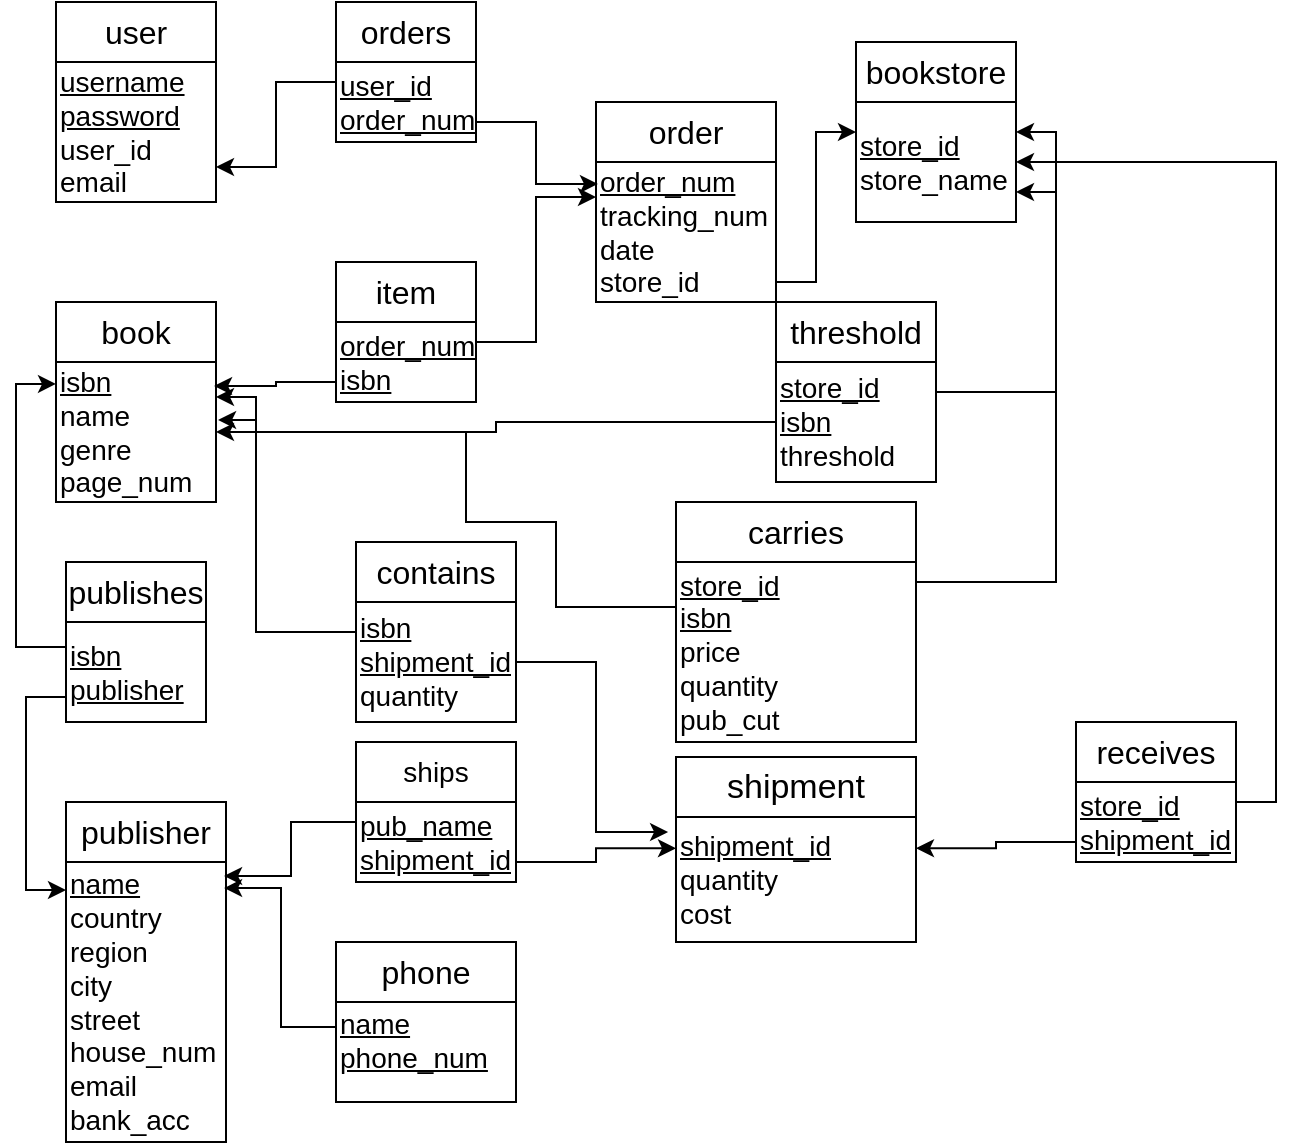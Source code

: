 <mxfile version="12.9.11" type="device"><diagram id="C5RBs43oDa-KdzZeNtuy" name="Page-1"><mxGraphModel dx="1422" dy="779" grid="1" gridSize="10" guides="1" tooltips="1" connect="1" arrows="1" fold="1" page="1" pageScale="1" pageWidth="827" pageHeight="1169" math="0" shadow="0"><root><mxCell id="WIyWlLk6GJQsqaUBKTNV-0"/><mxCell id="WIyWlLk6GJQsqaUBKTNV-1" parent="WIyWlLk6GJQsqaUBKTNV-0"/><mxCell id="bq1zWlfx93jnEug9hII6-5" value="&lt;font style=&quot;font-size: 16px&quot;&gt;book&lt;/font&gt;" style="rounded=0;whiteSpace=wrap;html=1;" parent="WIyWlLk6GJQsqaUBKTNV-1" vertex="1"><mxGeometry x="190" y="180" width="80" height="30" as="geometry"/></mxCell><mxCell id="bq1zWlfx93jnEug9hII6-6" value="&lt;font style=&quot;font-size: 14px&quot;&gt;&lt;u&gt;isbn&lt;/u&gt;&lt;/font&gt;&lt;div style=&quot;font-size: 14px&quot;&gt;&lt;font style=&quot;font-size: 14px&quot;&gt;name&lt;/font&gt;&lt;/div&gt;&lt;div style=&quot;font-size: 14px&quot;&gt;&lt;font style=&quot;font-size: 14px&quot;&gt;genre&lt;/font&gt;&lt;/div&gt;&lt;div style=&quot;font-size: 14px&quot;&gt;&lt;font style=&quot;font-size: 14px&quot;&gt;page_num&lt;br&gt;&lt;/font&gt;&lt;/div&gt;" style="rounded=0;whiteSpace=wrap;html=1;align=left;" parent="WIyWlLk6GJQsqaUBKTNV-1" vertex="1"><mxGeometry x="190" y="210" width="80" height="70" as="geometry"/></mxCell><mxCell id="bq1zWlfx93jnEug9hII6-7" value="&lt;font style=&quot;font-size: 16px&quot;&gt;user&lt;br&gt;&lt;/font&gt;" style="rounded=0;whiteSpace=wrap;html=1;" parent="WIyWlLk6GJQsqaUBKTNV-1" vertex="1"><mxGeometry x="190" y="30" width="80" height="30" as="geometry"/></mxCell><mxCell id="bq1zWlfx93jnEug9hII6-8" value="&lt;div style=&quot;font-size: 14px&quot; align=&quot;left&quot;&gt;&lt;font style=&quot;font-size: 14px&quot;&gt;&lt;u&gt;username&lt;/u&gt;&lt;/font&gt;&lt;/div&gt;&lt;div style=&quot;font-size: 14px&quot; align=&quot;left&quot;&gt;&lt;font style=&quot;font-size: 14px&quot;&gt;&lt;u&gt;password&lt;/u&gt;&lt;/font&gt;&lt;/div&gt;&lt;div style=&quot;font-size: 14px&quot; align=&quot;left&quot;&gt;&lt;font style=&quot;font-size: 14px&quot;&gt;user_id&lt;br&gt;&lt;/font&gt;&lt;/div&gt;&lt;div style=&quot;font-size: 14px&quot; align=&quot;left&quot;&gt;&lt;font style=&quot;font-size: 14px&quot;&gt;email&lt;br&gt;&lt;/font&gt;&lt;/div&gt;" style="rounded=0;whiteSpace=wrap;html=1;align=left;" parent="WIyWlLk6GJQsqaUBKTNV-1" vertex="1"><mxGeometry x="190" y="60" width="80" height="70" as="geometry"/></mxCell><mxCell id="bq1zWlfx93jnEug9hII6-9" value="&lt;font style=&quot;font-size: 16px&quot;&gt;order&lt;/font&gt;" style="rounded=0;whiteSpace=wrap;html=1;" parent="WIyWlLk6GJQsqaUBKTNV-1" vertex="1"><mxGeometry x="460" y="80" width="90" height="30" as="geometry"/></mxCell><mxCell id="bq1zWlfx93jnEug9hII6-44" style="edgeStyle=orthogonalEdgeStyle;rounded=0;orthogonalLoop=1;jettySize=auto;html=1;exitX=1;exitY=0.75;exitDx=0;exitDy=0;entryX=0;entryY=0.25;entryDx=0;entryDy=0;startArrow=none;startFill=0;" parent="WIyWlLk6GJQsqaUBKTNV-1" source="bq1zWlfx93jnEug9hII6-10" target="bq1zWlfx93jnEug9hII6-33" edge="1"><mxGeometry relative="1" as="geometry"><Array as="points"><mxPoint x="550" y="170"/><mxPoint x="570" y="170"/><mxPoint x="570" y="95"/></Array></mxGeometry></mxCell><mxCell id="bq1zWlfx93jnEug9hII6-10" value="&lt;div style=&quot;font-size: 14px&quot;&gt;&lt;font style=&quot;font-size: 14px&quot;&gt;&lt;u&gt;order_num&lt;/u&gt;&lt;/font&gt;&lt;/div&gt;&lt;div style=&quot;font-size: 14px&quot;&gt;&lt;font style=&quot;font-size: 14px&quot;&gt;tracking_num&lt;br&gt;&lt;/font&gt;&lt;/div&gt;&lt;div style=&quot;font-size: 14px&quot;&gt;&lt;font style=&quot;font-size: 14px&quot;&gt;date&lt;/font&gt;&lt;/div&gt;&lt;div style=&quot;font-size: 14px&quot;&gt;&lt;font style=&quot;font-size: 14px&quot;&gt;store_id&lt;br&gt;&lt;/font&gt;&lt;/div&gt;" style="rounded=0;whiteSpace=wrap;html=1;align=left;" parent="WIyWlLk6GJQsqaUBKTNV-1" vertex="1"><mxGeometry x="460" y="110" width="90" height="70" as="geometry"/></mxCell><mxCell id="bq1zWlfx93jnEug9hII6-11" value="&lt;div&gt;&lt;font style=&quot;font-size: 16px&quot;&gt;item&lt;/font&gt;&lt;/div&gt;" style="rounded=0;whiteSpace=wrap;html=1;" parent="WIyWlLk6GJQsqaUBKTNV-1" vertex="1"><mxGeometry x="330" y="160" width="70" height="30" as="geometry"/></mxCell><mxCell id="bq1zWlfx93jnEug9hII6-25" style="edgeStyle=orthogonalEdgeStyle;rounded=0;orthogonalLoop=1;jettySize=auto;html=1;exitX=1;exitY=0.25;exitDx=0;exitDy=0;entryX=0;entryY=0.25;entryDx=0;entryDy=0;" parent="WIyWlLk6GJQsqaUBKTNV-1" source="bq1zWlfx93jnEug9hII6-12" target="bq1zWlfx93jnEug9hII6-10" edge="1"><mxGeometry relative="1" as="geometry"/></mxCell><mxCell id="bq1zWlfx93jnEug9hII6-34" style="edgeStyle=orthogonalEdgeStyle;rounded=0;orthogonalLoop=1;jettySize=auto;html=1;exitX=0;exitY=0.75;exitDx=0;exitDy=0;entryX=0.988;entryY=0.171;entryDx=0;entryDy=0;entryPerimeter=0;startArrow=none;startFill=0;" parent="WIyWlLk6GJQsqaUBKTNV-1" source="bq1zWlfx93jnEug9hII6-12" target="bq1zWlfx93jnEug9hII6-6" edge="1"><mxGeometry relative="1" as="geometry"/></mxCell><mxCell id="bq1zWlfx93jnEug9hII6-12" value="&lt;div style=&quot;font-size: 14px&quot;&gt;&lt;font style=&quot;font-size: 14px&quot;&gt;&lt;u&gt;order_num&lt;/u&gt;&lt;/font&gt;&lt;/div&gt;&lt;div style=&quot;font-size: 14px&quot;&gt;&lt;font style=&quot;font-size: 14px&quot;&gt;&lt;u&gt;isbn&lt;br&gt;&lt;/u&gt;&lt;/font&gt;&lt;/div&gt;" style="rounded=0;whiteSpace=wrap;html=1;align=left;" parent="WIyWlLk6GJQsqaUBKTNV-1" vertex="1"><mxGeometry x="330" y="190" width="70" height="40" as="geometry"/></mxCell><mxCell id="bq1zWlfx93jnEug9hII6-13" value="&lt;font style=&quot;font-size: 16px&quot;&gt;orders&lt;br&gt;&lt;/font&gt;" style="rounded=0;whiteSpace=wrap;html=1;" parent="WIyWlLk6GJQsqaUBKTNV-1" vertex="1"><mxGeometry x="330" y="30" width="70" height="30" as="geometry"/></mxCell><mxCell id="bq1zWlfx93jnEug9hII6-27" style="edgeStyle=orthogonalEdgeStyle;rounded=0;orthogonalLoop=1;jettySize=auto;html=1;exitX=0;exitY=0.25;exitDx=0;exitDy=0;entryX=1;entryY=0.75;entryDx=0;entryDy=0;" parent="WIyWlLk6GJQsqaUBKTNV-1" source="bq1zWlfx93jnEug9hII6-14" target="bq1zWlfx93jnEug9hII6-8" edge="1"><mxGeometry relative="1" as="geometry"/></mxCell><mxCell id="bq1zWlfx93jnEug9hII6-42" style="edgeStyle=orthogonalEdgeStyle;rounded=0;orthogonalLoop=1;jettySize=auto;html=1;exitX=1;exitY=0.75;exitDx=0;exitDy=0;entryX=0.011;entryY=0.157;entryDx=0;entryDy=0;entryPerimeter=0;startArrow=none;startFill=0;" parent="WIyWlLk6GJQsqaUBKTNV-1" source="bq1zWlfx93jnEug9hII6-14" target="bq1zWlfx93jnEug9hII6-10" edge="1"><mxGeometry relative="1" as="geometry"/></mxCell><mxCell id="bq1zWlfx93jnEug9hII6-14" value="&lt;div style=&quot;font-size: 14px&quot; align=&quot;left&quot;&gt;&lt;font style=&quot;font-size: 14px&quot;&gt;&lt;u&gt;user_id&lt;/u&gt;&lt;/font&gt;&lt;/div&gt;&lt;div style=&quot;font-size: 14px&quot; align=&quot;left&quot;&gt;&lt;font style=&quot;font-size: 14px&quot;&gt;&lt;u&gt;order_num&lt;/u&gt;&lt;br&gt;&lt;/font&gt;&lt;/div&gt;" style="rounded=0;whiteSpace=wrap;html=1;align=left;" parent="WIyWlLk6GJQsqaUBKTNV-1" vertex="1"><mxGeometry x="330" y="60" width="70" height="40" as="geometry"/></mxCell><mxCell id="bq1zWlfx93jnEug9hII6-17" value="&lt;font style=&quot;font-size: 16px&quot;&gt;publishes&lt;/font&gt;" style="rounded=0;whiteSpace=wrap;html=1;" parent="WIyWlLk6GJQsqaUBKTNV-1" vertex="1"><mxGeometry x="195" y="310" width="70" height="30" as="geometry"/></mxCell><mxCell id="bq1zWlfx93jnEug9hII6-39" style="edgeStyle=orthogonalEdgeStyle;rounded=0;orthogonalLoop=1;jettySize=auto;html=1;exitX=0;exitY=0.25;exitDx=0;exitDy=0;entryX=0;entryY=0.157;entryDx=0;entryDy=0;entryPerimeter=0;startArrow=none;startFill=0;" parent="WIyWlLk6GJQsqaUBKTNV-1" source="bq1zWlfx93jnEug9hII6-18" target="bq1zWlfx93jnEug9hII6-6" edge="1"><mxGeometry relative="1" as="geometry"/></mxCell><mxCell id="bq1zWlfx93jnEug9hII6-40" style="edgeStyle=orthogonalEdgeStyle;rounded=0;orthogonalLoop=1;jettySize=auto;html=1;exitX=0;exitY=0.75;exitDx=0;exitDy=0;entryX=0;entryY=0.1;entryDx=0;entryDy=0;entryPerimeter=0;startArrow=none;startFill=0;" parent="WIyWlLk6GJQsqaUBKTNV-1" source="bq1zWlfx93jnEug9hII6-18" target="bq1zWlfx93jnEug9hII6-21" edge="1"><mxGeometry relative="1" as="geometry"/></mxCell><mxCell id="bq1zWlfx93jnEug9hII6-18" value="&lt;div style=&quot;font-size: 14px&quot;&gt;&lt;font style=&quot;font-size: 14px&quot;&gt;&lt;u&gt;isbn&lt;/u&gt;&lt;/font&gt;&lt;/div&gt;&lt;div style=&quot;font-size: 14px&quot;&gt;&lt;font style=&quot;font-size: 14px&quot;&gt;&lt;u&gt;publisher&lt;br&gt;&lt;/u&gt;&lt;/font&gt;&lt;/div&gt;" style="rounded=0;whiteSpace=wrap;html=1;align=left;" parent="WIyWlLk6GJQsqaUBKTNV-1" vertex="1"><mxGeometry x="195" y="340" width="70" height="50" as="geometry"/></mxCell><mxCell id="bq1zWlfx93jnEug9hII6-20" value="&lt;font style=&quot;font-size: 16px&quot;&gt;publisher&lt;/font&gt;" style="rounded=0;whiteSpace=wrap;html=1;" parent="WIyWlLk6GJQsqaUBKTNV-1" vertex="1"><mxGeometry x="195" y="430" width="80" height="30" as="geometry"/></mxCell><mxCell id="bq1zWlfx93jnEug9hII6-21" value="&lt;div style=&quot;font-size: 14px&quot; align=&quot;left&quot;&gt;&lt;font style=&quot;font-size: 14px&quot;&gt;&lt;u&gt;name&lt;br&gt;&lt;/u&gt;&lt;/font&gt;&lt;/div&gt;&lt;div style=&quot;font-size: 14px&quot; align=&quot;left&quot;&gt;&lt;font style=&quot;font-size: 14px&quot;&gt;country&lt;/font&gt;&lt;/div&gt;&lt;div style=&quot;font-size: 14px&quot; align=&quot;left&quot;&gt;&lt;font style=&quot;font-size: 14px&quot;&gt;region&lt;br&gt;&lt;/font&gt;&lt;/div&gt;&lt;div style=&quot;font-size: 14px&quot; align=&quot;left&quot;&gt;&lt;font style=&quot;font-size: 14px&quot;&gt;city&lt;/font&gt;&lt;/div&gt;&lt;div style=&quot;font-size: 14px&quot; align=&quot;left&quot;&gt;&lt;font style=&quot;font-size: 14px&quot;&gt;street&lt;/font&gt;&lt;/div&gt;&lt;div style=&quot;font-size: 14px&quot; align=&quot;left&quot;&gt;&lt;font style=&quot;font-size: 14px&quot;&gt;house_num&lt;br&gt;&lt;/font&gt;&lt;/div&gt;&lt;div style=&quot;font-size: 14px&quot; align=&quot;left&quot;&gt;email&lt;/div&gt;&lt;div style=&quot;font-size: 14px&quot; align=&quot;left&quot;&gt;bank_acc&lt;br&gt;&lt;font style=&quot;font-size: 14px&quot;&gt;&lt;u&gt;&lt;/u&gt;&lt;/font&gt;&lt;/div&gt;" style="rounded=0;whiteSpace=wrap;html=1;align=left;" parent="WIyWlLk6GJQsqaUBKTNV-1" vertex="1"><mxGeometry x="195" y="460" width="80" height="140" as="geometry"/></mxCell><mxCell id="bq1zWlfx93jnEug9hII6-29" value="&lt;font style=&quot;font-size: 16px&quot;&gt;phone&lt;br&gt;&lt;/font&gt;" style="rounded=0;whiteSpace=wrap;html=1;" parent="WIyWlLk6GJQsqaUBKTNV-1" vertex="1"><mxGeometry x="330" y="500" width="90" height="30" as="geometry"/></mxCell><mxCell id="bq1zWlfx93jnEug9hII6-41" style="edgeStyle=orthogonalEdgeStyle;rounded=0;orthogonalLoop=1;jettySize=auto;html=1;exitX=0;exitY=0.25;exitDx=0;exitDy=0;entryX=0.988;entryY=0.093;entryDx=0;entryDy=0;entryPerimeter=0;startArrow=none;startFill=0;" parent="WIyWlLk6GJQsqaUBKTNV-1" source="bq1zWlfx93jnEug9hII6-30" target="bq1zWlfx93jnEug9hII6-21" edge="1"><mxGeometry relative="1" as="geometry"/></mxCell><mxCell id="bq1zWlfx93jnEug9hII6-30" value="&lt;div style=&quot;font-size: 14px&quot; align=&quot;left&quot;&gt;&lt;font style=&quot;font-size: 14px&quot;&gt;&lt;br&gt;&lt;/font&gt;&lt;/div&gt;&lt;div style=&quot;font-size: 14px&quot; align=&quot;left&quot;&gt;&lt;font style=&quot;font-size: 14px&quot;&gt;&lt;u&gt;name&lt;/u&gt;&lt;/font&gt;&lt;/div&gt;&lt;div style=&quot;font-size: 14px&quot; align=&quot;left&quot;&gt;&lt;font style=&quot;font-size: 14px&quot;&gt;&lt;u&gt;phone_num&lt;/u&gt;&lt;br&gt;&lt;/font&gt;&lt;/div&gt;&lt;div&gt;&lt;br&gt;&lt;/div&gt;&lt;div&gt;&lt;br&gt;&lt;/div&gt;" style="rounded=0;whiteSpace=wrap;html=1;align=left;" parent="WIyWlLk6GJQsqaUBKTNV-1" vertex="1"><mxGeometry x="330" y="530" width="90" height="50" as="geometry"/></mxCell><mxCell id="bq1zWlfx93jnEug9hII6-32" value="&lt;font style=&quot;font-size: 16px&quot;&gt;bookstore&lt;/font&gt;" style="rounded=0;whiteSpace=wrap;html=1;" parent="WIyWlLk6GJQsqaUBKTNV-1" vertex="1"><mxGeometry x="590" y="50" width="80" height="30" as="geometry"/></mxCell><mxCell id="bq1zWlfx93jnEug9hII6-33" value="&lt;div style=&quot;font-size: 14px&quot; align=&quot;left&quot;&gt;&lt;u&gt;store_id&lt;br&gt;&lt;/u&gt;&lt;/div&gt;&lt;div style=&quot;font-size: 14px&quot; align=&quot;left&quot;&gt;store_name&lt;br&gt;&lt;u&gt;&lt;/u&gt;&lt;/div&gt;" style="rounded=0;whiteSpace=wrap;html=1;align=left;" parent="WIyWlLk6GJQsqaUBKTNV-1" vertex="1"><mxGeometry x="590" y="80" width="80" height="60" as="geometry"/></mxCell><mxCell id="bq1zWlfx93jnEug9hII6-35" value="&lt;font style=&quot;font-size: 16px&quot;&gt;carries&lt;br&gt;&lt;/font&gt;" style="rounded=0;whiteSpace=wrap;html=1;" parent="WIyWlLk6GJQsqaUBKTNV-1" vertex="1"><mxGeometry x="500" y="280" width="120" height="30" as="geometry"/></mxCell><mxCell id="bq1zWlfx93jnEug9hII6-37" style="edgeStyle=orthogonalEdgeStyle;rounded=0;orthogonalLoop=1;jettySize=auto;html=1;exitX=1;exitY=0;exitDx=0;exitDy=0;entryX=1;entryY=0.25;entryDx=0;entryDy=0;startArrow=none;startFill=0;" parent="WIyWlLk6GJQsqaUBKTNV-1" source="bq1zWlfx93jnEug9hII6-36" target="bq1zWlfx93jnEug9hII6-33" edge="1"><mxGeometry relative="1" as="geometry"><Array as="points"><mxPoint x="620" y="320"/><mxPoint x="690" y="320"/><mxPoint x="690" y="95"/></Array></mxGeometry></mxCell><mxCell id="bq1zWlfx93jnEug9hII6-38" style="edgeStyle=orthogonalEdgeStyle;rounded=0;orthogonalLoop=1;jettySize=auto;html=1;exitX=0;exitY=0.25;exitDx=0;exitDy=0;entryX=1;entryY=0.25;entryDx=0;entryDy=0;startArrow=none;startFill=0;" parent="WIyWlLk6GJQsqaUBKTNV-1" source="bq1zWlfx93jnEug9hII6-36" target="bq1zWlfx93jnEug9hII6-6" edge="1"><mxGeometry relative="1" as="geometry"><Array as="points"><mxPoint x="440" y="333"/><mxPoint x="440" y="290"/><mxPoint x="395" y="290"/><mxPoint x="395" y="245"/><mxPoint x="290" y="245"/><mxPoint x="290" y="228"/></Array></mxGeometry></mxCell><mxCell id="bq1zWlfx93jnEug9hII6-36" value="&lt;div style=&quot;font-size: 14px&quot; align=&quot;left&quot;&gt;&lt;font style=&quot;font-size: 14px&quot;&gt;&lt;u&gt;store_id&lt;/u&gt;&lt;/font&gt;&lt;/div&gt;&lt;div style=&quot;font-size: 14px&quot; align=&quot;left&quot;&gt;&lt;font style=&quot;font-size: 14px&quot;&gt;&lt;u&gt;isbn&lt;br&gt;&lt;/u&gt;&lt;/font&gt;&lt;/div&gt;&lt;div style=&quot;font-size: 14px&quot; align=&quot;left&quot;&gt;&lt;font style=&quot;font-size: 14px&quot;&gt;price&lt;/font&gt;&lt;/div&gt;&lt;div style=&quot;font-size: 14px&quot; align=&quot;left&quot;&gt;&lt;font style=&quot;font-size: 14px&quot;&gt;quantity&lt;/font&gt;&lt;/div&gt;&lt;div style=&quot;font-size: 14px&quot; align=&quot;left&quot;&gt;&lt;font style=&quot;font-size: 14px&quot;&gt;pub_cut&lt;br&gt;&lt;/font&gt;&lt;/div&gt;" style="rounded=0;whiteSpace=wrap;html=1;align=left;" parent="WIyWlLk6GJQsqaUBKTNV-1" vertex="1"><mxGeometry x="500" y="310" width="120" height="90" as="geometry"/></mxCell><mxCell id="RPlw6wIll27vidKxKYng-0" value="&lt;font style=&quot;font-size: 17px&quot;&gt;shipment&lt;br&gt;&lt;/font&gt;" style="rounded=0;whiteSpace=wrap;html=1;" parent="WIyWlLk6GJQsqaUBKTNV-1" vertex="1"><mxGeometry x="500" y="407.5" width="120" height="30" as="geometry"/></mxCell><mxCell id="RPlw6wIll27vidKxKYng-1" value="&lt;font style=&quot;font-size: 14px&quot;&gt;&lt;u&gt;shipment_id&lt;br&gt;&lt;/u&gt;&lt;/font&gt;&lt;div style=&quot;font-size: 14px&quot;&gt;&lt;font style=&quot;font-size: 14px&quot;&gt;quantity&lt;br&gt;&lt;/font&gt;&lt;/div&gt;&lt;div style=&quot;font-size: 14px&quot;&gt;&lt;font style=&quot;font-size: 14px&quot;&gt;cost&lt;/font&gt;&lt;/div&gt;" style="rounded=0;whiteSpace=wrap;html=1;align=left;" parent="WIyWlLk6GJQsqaUBKTNV-1" vertex="1"><mxGeometry x="500" y="437.5" width="120" height="62.5" as="geometry"/></mxCell><mxCell id="kuY8an1CFMNKPnHCBINW-8" value="&lt;font style=&quot;font-size: 14px&quot;&gt;ships&lt;br&gt;&lt;/font&gt;" style="rounded=0;whiteSpace=wrap;html=1;" parent="WIyWlLk6GJQsqaUBKTNV-1" vertex="1"><mxGeometry x="340" y="400" width="80" height="30" as="geometry"/></mxCell><mxCell id="kuY8an1CFMNKPnHCBINW-20" style="edgeStyle=orthogonalEdgeStyle;rounded=0;orthogonalLoop=1;jettySize=auto;html=1;exitX=1;exitY=0.75;exitDx=0;exitDy=0;entryX=0;entryY=0.25;entryDx=0;entryDy=0;endArrow=classic;endFill=1;" parent="WIyWlLk6GJQsqaUBKTNV-1" source="kuY8an1CFMNKPnHCBINW-9" target="RPlw6wIll27vidKxKYng-1" edge="1"><mxGeometry relative="1" as="geometry"/></mxCell><mxCell id="kuY8an1CFMNKPnHCBINW-21" style="edgeStyle=orthogonalEdgeStyle;rounded=0;orthogonalLoop=1;jettySize=auto;html=1;exitX=0;exitY=0.25;exitDx=0;exitDy=0;entryX=0.988;entryY=0.05;entryDx=0;entryDy=0;entryPerimeter=0;endArrow=classic;endFill=1;" parent="WIyWlLk6GJQsqaUBKTNV-1" source="kuY8an1CFMNKPnHCBINW-9" target="bq1zWlfx93jnEug9hII6-21" edge="1"><mxGeometry relative="1" as="geometry"/></mxCell><mxCell id="kuY8an1CFMNKPnHCBINW-9" value="&lt;div style=&quot;font-size: 14px&quot;&gt;&lt;font style=&quot;font-size: 14px&quot;&gt;&lt;u&gt;pub_name&lt;/u&gt;&lt;/font&gt;&lt;/div&gt;&lt;div style=&quot;font-size: 14px&quot;&gt;&lt;font style=&quot;font-size: 14px&quot;&gt;&lt;u&gt;shipment_id&lt;br&gt;&lt;/u&gt;&lt;/font&gt;&lt;/div&gt;" style="rounded=0;whiteSpace=wrap;html=1;align=left;" parent="WIyWlLk6GJQsqaUBKTNV-1" vertex="1"><mxGeometry x="340" y="430" width="80" height="40" as="geometry"/></mxCell><mxCell id="kuY8an1CFMNKPnHCBINW-12" value="&lt;font style=&quot;font-size: 16px&quot;&gt;contains&lt;br&gt;&lt;/font&gt;" style="rounded=0;whiteSpace=wrap;html=1;" parent="WIyWlLk6GJQsqaUBKTNV-1" vertex="1"><mxGeometry x="340" y="300" width="80" height="30" as="geometry"/></mxCell><mxCell id="kuY8an1CFMNKPnHCBINW-19" style="edgeStyle=orthogonalEdgeStyle;rounded=0;orthogonalLoop=1;jettySize=auto;html=1;exitX=1;exitY=0.5;exitDx=0;exitDy=0;entryX=-0.033;entryY=0.12;entryDx=0;entryDy=0;entryPerimeter=0;endArrow=classic;endFill=1;" parent="WIyWlLk6GJQsqaUBKTNV-1" source="kuY8an1CFMNKPnHCBINW-13" target="RPlw6wIll27vidKxKYng-1" edge="1"><mxGeometry relative="1" as="geometry"><Array as="points"><mxPoint x="460" y="360"/><mxPoint x="460" y="445"/></Array></mxGeometry></mxCell><mxCell id="kuY8an1CFMNKPnHCBINW-22" style="edgeStyle=orthogonalEdgeStyle;rounded=0;orthogonalLoop=1;jettySize=auto;html=1;exitX=0;exitY=0.25;exitDx=0;exitDy=0;entryX=1.013;entryY=0.414;entryDx=0;entryDy=0;entryPerimeter=0;endArrow=classic;endFill=1;" parent="WIyWlLk6GJQsqaUBKTNV-1" source="kuY8an1CFMNKPnHCBINW-13" target="bq1zWlfx93jnEug9hII6-6" edge="1"><mxGeometry relative="1" as="geometry"><Array as="points"><mxPoint x="290" y="345"/><mxPoint x="290" y="239"/></Array></mxGeometry></mxCell><mxCell id="kuY8an1CFMNKPnHCBINW-13" value="&lt;font style=&quot;font-size: 14px&quot;&gt;&lt;u&gt;isbn&lt;br&gt;&lt;/u&gt;&lt;/font&gt;&lt;div style=&quot;font-size: 14px&quot;&gt;&lt;font style=&quot;font-size: 14px&quot;&gt;&lt;u&gt;shipment_id&lt;br&gt;&lt;/u&gt;&lt;/font&gt;&lt;/div&gt;&lt;div style=&quot;font-size: 14px&quot;&gt;&lt;font style=&quot;font-size: 14px&quot;&gt;quantity&lt;br&gt;&lt;/font&gt;&lt;/div&gt;" style="rounded=0;whiteSpace=wrap;html=1;align=left;" parent="WIyWlLk6GJQsqaUBKTNV-1" vertex="1"><mxGeometry x="340" y="330" width="80" height="60" as="geometry"/></mxCell><mxCell id="kuY8an1CFMNKPnHCBINW-14" value="&lt;font style=&quot;font-size: 16px&quot;&gt;receives&lt;br&gt;&lt;/font&gt;" style="rounded=0;whiteSpace=wrap;html=1;" parent="WIyWlLk6GJQsqaUBKTNV-1" vertex="1"><mxGeometry x="700" y="390" width="80" height="30" as="geometry"/></mxCell><mxCell id="kuY8an1CFMNKPnHCBINW-17" style="edgeStyle=orthogonalEdgeStyle;rounded=0;orthogonalLoop=1;jettySize=auto;html=1;exitX=1;exitY=0.25;exitDx=0;exitDy=0;entryX=1;entryY=0.5;entryDx=0;entryDy=0;endArrow=classic;endFill=1;" parent="WIyWlLk6GJQsqaUBKTNV-1" source="kuY8an1CFMNKPnHCBINW-15" target="bq1zWlfx93jnEug9hII6-33" edge="1"><mxGeometry relative="1" as="geometry"/></mxCell><mxCell id="kuY8an1CFMNKPnHCBINW-18" style="edgeStyle=orthogonalEdgeStyle;rounded=0;orthogonalLoop=1;jettySize=auto;html=1;exitX=0;exitY=0.75;exitDx=0;exitDy=0;entryX=1;entryY=0.25;entryDx=0;entryDy=0;endArrow=classic;endFill=1;" parent="WIyWlLk6GJQsqaUBKTNV-1" source="kuY8an1CFMNKPnHCBINW-15" target="RPlw6wIll27vidKxKYng-1" edge="1"><mxGeometry relative="1" as="geometry"/></mxCell><mxCell id="kuY8an1CFMNKPnHCBINW-15" value="&lt;div style=&quot;font-size: 14px&quot;&gt;&lt;font style=&quot;font-size: 14px&quot;&gt;&lt;u&gt;store_id&lt;br&gt;&lt;/u&gt;&lt;/font&gt;&lt;/div&gt;&lt;div style=&quot;font-size: 14px&quot;&gt;&lt;font style=&quot;font-size: 14px&quot;&gt;&lt;u&gt;shipment_id&lt;br&gt;&lt;/u&gt;&lt;/font&gt;&lt;/div&gt;" style="rounded=0;whiteSpace=wrap;html=1;align=left;" parent="WIyWlLk6GJQsqaUBKTNV-1" vertex="1"><mxGeometry x="700" y="420" width="80" height="40" as="geometry"/></mxCell><mxCell id="7M6Hw9E_uq50hf4_8NWL-0" value="&lt;font style=&quot;font-size: 16px&quot;&gt;threshold&lt;/font&gt;" style="rounded=0;whiteSpace=wrap;html=1;" vertex="1" parent="WIyWlLk6GJQsqaUBKTNV-1"><mxGeometry x="550" y="180" width="80" height="30" as="geometry"/></mxCell><mxCell id="7M6Hw9E_uq50hf4_8NWL-2" style="edgeStyle=orthogonalEdgeStyle;rounded=0;orthogonalLoop=1;jettySize=auto;html=1;exitX=1;exitY=0.25;exitDx=0;exitDy=0;entryX=1;entryY=0.75;entryDx=0;entryDy=0;endArrow=classic;endFill=1;" edge="1" parent="WIyWlLk6GJQsqaUBKTNV-1" source="7M6Hw9E_uq50hf4_8NWL-1" target="bq1zWlfx93jnEug9hII6-33"><mxGeometry relative="1" as="geometry"/></mxCell><mxCell id="7M6Hw9E_uq50hf4_8NWL-3" style="edgeStyle=orthogonalEdgeStyle;rounded=0;orthogonalLoop=1;jettySize=auto;html=1;exitX=0;exitY=0.5;exitDx=0;exitDy=0;entryX=1;entryY=0.5;entryDx=0;entryDy=0;endArrow=classic;endFill=1;" edge="1" parent="WIyWlLk6GJQsqaUBKTNV-1" source="7M6Hw9E_uq50hf4_8NWL-1" target="bq1zWlfx93jnEug9hII6-6"><mxGeometry relative="1" as="geometry"/></mxCell><mxCell id="7M6Hw9E_uq50hf4_8NWL-1" value="&lt;font style=&quot;font-size: 14px&quot;&gt;&lt;u&gt;store_id&lt;br&gt;&lt;/u&gt;&lt;/font&gt;&lt;div style=&quot;font-size: 14px&quot;&gt;&lt;font style=&quot;font-size: 14px&quot;&gt;&lt;u&gt;isbn&lt;br&gt;&lt;/u&gt;&lt;/font&gt;&lt;/div&gt;&lt;div style=&quot;font-size: 14px&quot;&gt;&lt;font style=&quot;font-size: 14px&quot;&gt;threshold&lt;br&gt;&lt;/font&gt;&lt;/div&gt;" style="rounded=0;whiteSpace=wrap;html=1;align=left;" vertex="1" parent="WIyWlLk6GJQsqaUBKTNV-1"><mxGeometry x="550" y="210" width="80" height="60" as="geometry"/></mxCell></root></mxGraphModel></diagram></mxfile>